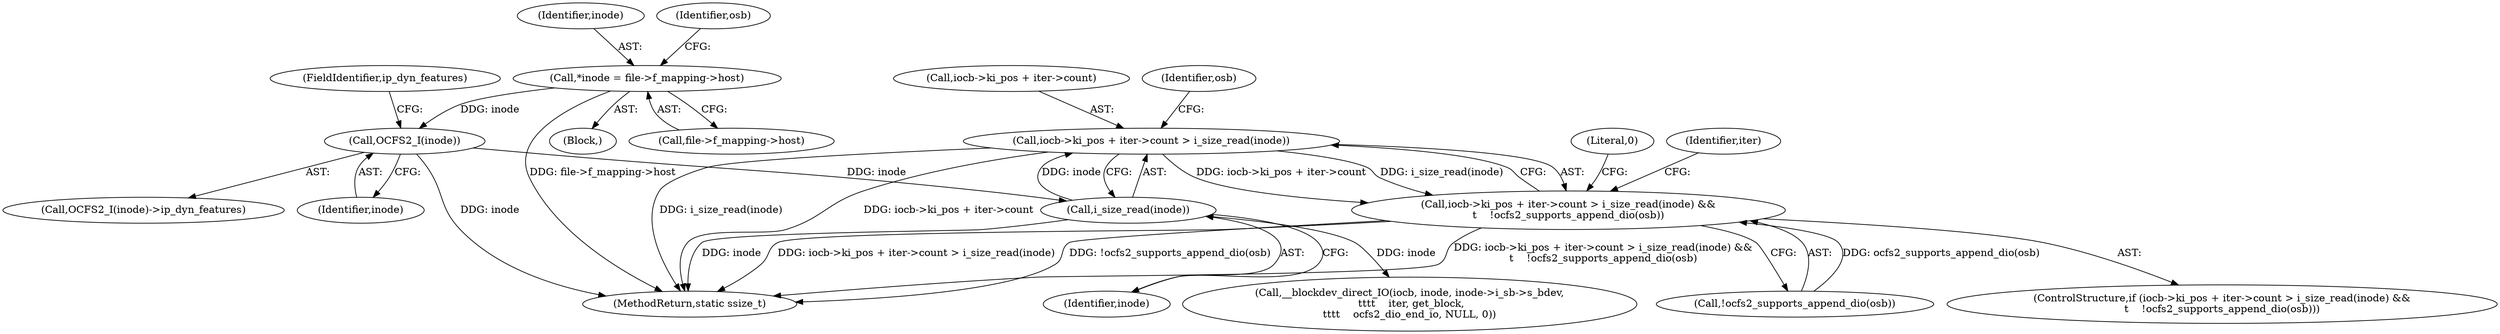 digraph "0_linux_3e4c56d41eef5595035872a2ec5a483f42e8917f_0@API" {
"1000139" [label="(Call,iocb->ki_pos + iter->count > i_size_read(inode))"];
"1000147" [label="(Call,i_size_read(inode))"];
"1000131" [label="(Call,OCFS2_I(inode))"];
"1000113" [label="(Call,*inode = file->f_mapping->host)"];
"1000138" [label="(Call,iocb->ki_pos + iter->count > i_size_read(inode) &&\n\t    !ocfs2_supports_append_dio(osb))"];
"1000153" [label="(Literal,0)"];
"1000148" [label="(Identifier,inode)"];
"1000140" [label="(Call,iocb->ki_pos + iter->count)"];
"1000139" [label="(Call,iocb->ki_pos + iter->count > i_size_read(inode))"];
"1000130" [label="(Call,OCFS2_I(inode)->ip_dyn_features)"];
"1000114" [label="(Identifier,inode)"];
"1000151" [label="(Identifier,osb)"];
"1000131" [label="(Call,OCFS2_I(inode))"];
"1000149" [label="(Call,!ocfs2_supports_append_dio(osb))"];
"1000167" [label="(Call,__blockdev_direct_IO(iocb, inode, inode->i_sb->s_bdev,\n \t\t\t\t    iter, get_block,\n\t\t\t\t    ocfs2_dio_end_io, NULL, 0))"];
"1000137" [label="(ControlStructure,if (iocb->ki_pos + iter->count > i_size_read(inode) &&\n\t    !ocfs2_supports_append_dio(osb)))"];
"1000105" [label="(Block,)"];
"1000180" [label="(MethodReturn,static ssize_t)"];
"1000132" [label="(Identifier,inode)"];
"1000133" [label="(FieldIdentifier,ip_dyn_features)"];
"1000122" [label="(Identifier,osb)"];
"1000138" [label="(Call,iocb->ki_pos + iter->count > i_size_read(inode) &&\n\t    !ocfs2_supports_append_dio(osb))"];
"1000147" [label="(Call,i_size_read(inode))"];
"1000115" [label="(Call,file->f_mapping->host)"];
"1000113" [label="(Call,*inode = file->f_mapping->host)"];
"1000157" [label="(Identifier,iter)"];
"1000139" -> "1000138"  [label="AST: "];
"1000139" -> "1000147"  [label="CFG: "];
"1000140" -> "1000139"  [label="AST: "];
"1000147" -> "1000139"  [label="AST: "];
"1000151" -> "1000139"  [label="CFG: "];
"1000138" -> "1000139"  [label="CFG: "];
"1000139" -> "1000180"  [label="DDG: iocb->ki_pos + iter->count"];
"1000139" -> "1000180"  [label="DDG: i_size_read(inode)"];
"1000139" -> "1000138"  [label="DDG: iocb->ki_pos + iter->count"];
"1000139" -> "1000138"  [label="DDG: i_size_read(inode)"];
"1000147" -> "1000139"  [label="DDG: inode"];
"1000147" -> "1000148"  [label="CFG: "];
"1000148" -> "1000147"  [label="AST: "];
"1000147" -> "1000180"  [label="DDG: inode"];
"1000131" -> "1000147"  [label="DDG: inode"];
"1000147" -> "1000167"  [label="DDG: inode"];
"1000131" -> "1000130"  [label="AST: "];
"1000131" -> "1000132"  [label="CFG: "];
"1000132" -> "1000131"  [label="AST: "];
"1000133" -> "1000131"  [label="CFG: "];
"1000131" -> "1000180"  [label="DDG: inode"];
"1000113" -> "1000131"  [label="DDG: inode"];
"1000113" -> "1000105"  [label="AST: "];
"1000113" -> "1000115"  [label="CFG: "];
"1000114" -> "1000113"  [label="AST: "];
"1000115" -> "1000113"  [label="AST: "];
"1000122" -> "1000113"  [label="CFG: "];
"1000113" -> "1000180"  [label="DDG: file->f_mapping->host"];
"1000138" -> "1000137"  [label="AST: "];
"1000138" -> "1000149"  [label="CFG: "];
"1000149" -> "1000138"  [label="AST: "];
"1000153" -> "1000138"  [label="CFG: "];
"1000157" -> "1000138"  [label="CFG: "];
"1000138" -> "1000180"  [label="DDG: iocb->ki_pos + iter->count > i_size_read(inode)"];
"1000138" -> "1000180"  [label="DDG: !ocfs2_supports_append_dio(osb)"];
"1000138" -> "1000180"  [label="DDG: iocb->ki_pos + iter->count > i_size_read(inode) &&\n\t    !ocfs2_supports_append_dio(osb)"];
"1000149" -> "1000138"  [label="DDG: ocfs2_supports_append_dio(osb)"];
}

